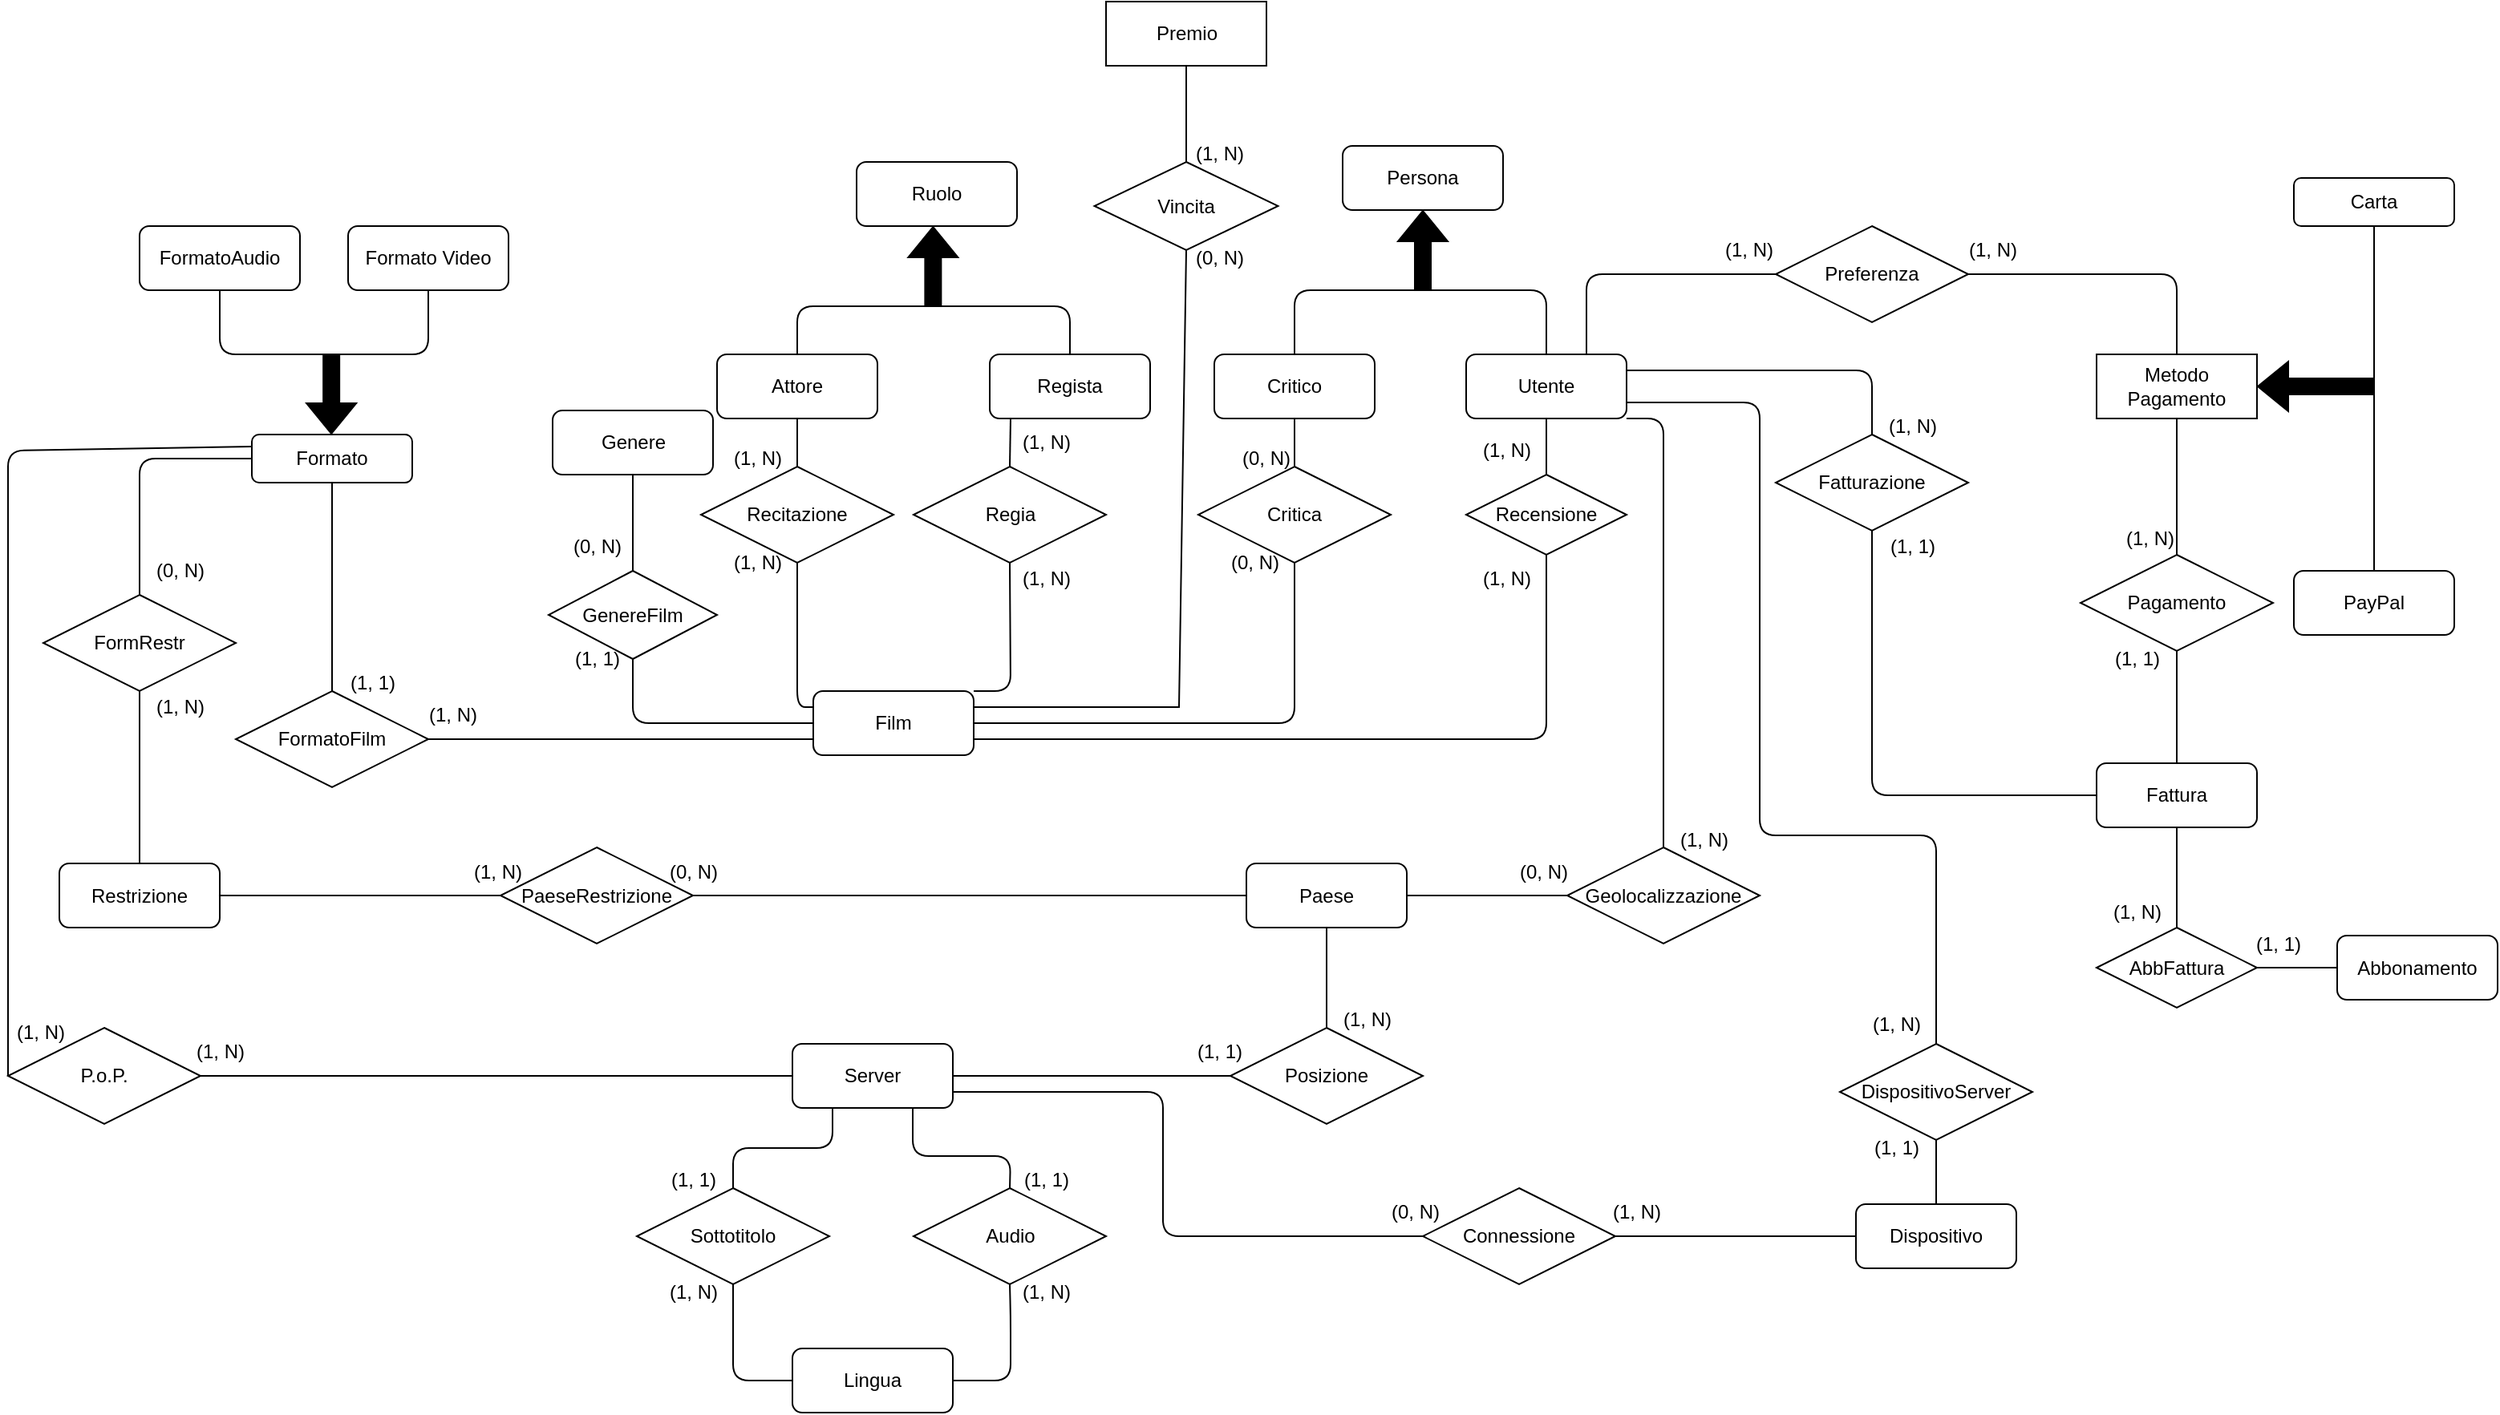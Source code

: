 <mxfile version="22.0.6" type="google">
  <diagram id="R2lEEEUBdFMjLlhIrx00" name="Page-1">
    <mxGraphModel dx="1400" dy="775" grid="1" gridSize="10" guides="1" tooltips="1" connect="1" arrows="1" fold="1" page="1" pageScale="1" pageWidth="1654" pageHeight="1169" math="0" shadow="0" extFonts="Permanent Marker^https://fonts.googleapis.com/css?family=Permanent+Marker">
      <root>
        <mxCell id="0" />
        <mxCell id="1" parent="0" />
        <mxCell id="l1qlM_hG5PVcN0XE2cs9-1" value="Film" style="whiteSpace=wrap;html=1;align=center;rounded=1;" parent="1" vertex="1">
          <mxGeometry x="542" y="490" width="100" height="40" as="geometry" />
        </mxCell>
        <mxCell id="lc_thMG3hRJmn10JfuWX-1" value="Genere" style="whiteSpace=wrap;html=1;align=center;rounded=1;" parent="1" vertex="1">
          <mxGeometry x="379.5" y="315" width="100" height="40" as="geometry" />
        </mxCell>
        <mxCell id="l1qlM_hG5PVcN0XE2cs9-2" value="Ruolo" style="whiteSpace=wrap;html=1;align=center;rounded=1;" parent="1" vertex="1">
          <mxGeometry x="569" y="160" width="100" height="40" as="geometry" />
        </mxCell>
        <mxCell id="PAqqVsTEMDmfQBmjxhDG-13" style="edgeStyle=orthogonalEdgeStyle;rounded=1;orthogonalLoop=1;jettySize=auto;html=1;exitX=1;exitY=1;exitDx=0;exitDy=0;endArrow=none;endFill=0;entryX=0.5;entryY=0;entryDx=0;entryDy=0;" edge="1" parent="1" source="lc_thMG3hRJmn10JfuWX-2" target="l1qlM_hG5PVcN0XE2cs9-43">
          <mxGeometry relative="1" as="geometry">
            <Array as="points">
              <mxPoint x="1072" y="320" />
            </Array>
          </mxGeometry>
        </mxCell>
        <mxCell id="PAqqVsTEMDmfQBmjxhDG-17" style="edgeStyle=orthogonalEdgeStyle;rounded=1;orthogonalLoop=1;jettySize=auto;html=1;exitX=1;exitY=0.75;exitDx=0;exitDy=0;entryX=0.5;entryY=0;entryDx=0;entryDy=0;endArrow=none;endFill=0;" edge="1" parent="1" source="lc_thMG3hRJmn10JfuWX-2" target="a_6csDNS0PU0sw6D-ZlP-71">
          <mxGeometry relative="1" as="geometry">
            <Array as="points">
              <mxPoint x="1132" y="310" />
              <mxPoint x="1132" y="580" />
              <mxPoint x="1242" y="580" />
            </Array>
          </mxGeometry>
        </mxCell>
        <mxCell id="lc_thMG3hRJmn10JfuWX-2" value="Utente" style="whiteSpace=wrap;html=1;align=center;rounded=1;direction=east;" parent="1" vertex="1">
          <mxGeometry x="949" y="280" width="100" height="40" as="geometry" />
        </mxCell>
        <mxCell id="l1qlM_hG5PVcN0XE2cs9-3" value="Paese" style="whiteSpace=wrap;html=1;align=center;rounded=1;" parent="1" vertex="1">
          <mxGeometry x="812" y="597.5" width="100" height="40" as="geometry" />
        </mxCell>
        <mxCell id="l1qlM_hG5PVcN0XE2cs9-4" value="Lingua" style="whiteSpace=wrap;html=1;align=center;rounded=1;" parent="1" vertex="1">
          <mxGeometry x="529" y="900" width="100" height="40" as="geometry" />
        </mxCell>
        <mxCell id="PAqqVsTEMDmfQBmjxhDG-23" style="edgeStyle=orthogonalEdgeStyle;rounded=1;orthogonalLoop=1;jettySize=auto;html=1;exitX=0.25;exitY=1;exitDx=0;exitDy=0;entryX=0.5;entryY=0;entryDx=0;entryDy=0;endArrow=none;endFill=0;" edge="1" parent="1" source="lc_thMG3hRJmn10JfuWX-3" target="a_6csDNS0PU0sw6D-ZlP-58">
          <mxGeometry relative="1" as="geometry" />
        </mxCell>
        <mxCell id="lc_thMG3hRJmn10JfuWX-3" value="Server" style="whiteSpace=wrap;html=1;align=center;rounded=1;" parent="1" vertex="1">
          <mxGeometry x="529" y="710" width="100" height="40" as="geometry" />
        </mxCell>
        <mxCell id="lc_thMG3hRJmn10JfuWX-6" value="Restrizione" style="whiteSpace=wrap;html=1;align=center;rounded=1;" parent="1" vertex="1">
          <mxGeometry x="72" y="597.5" width="100" height="40" as="geometry" />
        </mxCell>
        <mxCell id="l1qlM_hG5PVcN0XE2cs9-5" value="Dispositivo&lt;br&gt;" style="whiteSpace=wrap;html=1;align=center;rounded=1;" parent="1" vertex="1">
          <mxGeometry x="1192" y="810" width="100" height="40" as="geometry" />
        </mxCell>
        <mxCell id="l1qlM_hG5PVcN0XE2cs9-6" value="Abbonamento" style="whiteSpace=wrap;html=1;align=center;rounded=1;" parent="1" vertex="1">
          <mxGeometry x="1492" y="642.5" width="100" height="40" as="geometry" />
        </mxCell>
        <mxCell id="lc_thMG3hRJmn10JfuWX-5" value="Formato" style="whiteSpace=wrap;html=1;align=center;rounded=1;" parent="1" vertex="1">
          <mxGeometry x="192" y="330" width="100" height="30" as="geometry" />
        </mxCell>
        <mxCell id="lc_thMG3hRJmn10JfuWX-9" value="Metodo Pagamento&lt;br&gt;" style="whiteSpace=wrap;html=1;align=center;direction=east;" parent="1" vertex="1">
          <mxGeometry x="1342" y="280" width="100" height="40" as="geometry" />
        </mxCell>
        <mxCell id="l1qlM_hG5PVcN0XE2cs9-7" value="PayPal" style="whiteSpace=wrap;html=1;align=center;direction=east;rounded=1;" parent="1" vertex="1">
          <mxGeometry x="1465" y="415" width="100" height="40" as="geometry" />
        </mxCell>
        <mxCell id="lc_thMG3hRJmn10JfuWX-10" value="Carta" style="whiteSpace=wrap;html=1;align=center;direction=east;rounded=1;" parent="1" vertex="1">
          <mxGeometry x="1465" y="170" width="100" height="30" as="geometry" />
        </mxCell>
        <mxCell id="l1qlM_hG5PVcN0XE2cs9-8" value="Attore" style="whiteSpace=wrap;html=1;align=center;rounded=1;" parent="1" vertex="1">
          <mxGeometry x="482" y="280" width="100" height="40" as="geometry" />
        </mxCell>
        <mxCell id="l1qlM_hG5PVcN0XE2cs9-9" value="Regista" style="whiteSpace=wrap;html=1;align=center;rounded=1;" parent="1" vertex="1">
          <mxGeometry x="652" y="280" width="100" height="40" as="geometry" />
        </mxCell>
        <mxCell id="l1qlM_hG5PVcN0XE2cs9-10" value="" style="endArrow=none;html=1;rounded=1;entryX=0.5;entryY=0;entryDx=0;entryDy=0;" parent="1" target="l1qlM_hG5PVcN0XE2cs9-9" edge="1">
          <mxGeometry width="50" height="50" relative="1" as="geometry">
            <mxPoint x="532" y="280" as="sourcePoint" />
            <mxPoint x="702" y="280" as="targetPoint" />
            <Array as="points">
              <mxPoint x="532" y="250" />
              <mxPoint x="612" y="250" />
              <mxPoint x="702" y="250" />
            </Array>
          </mxGeometry>
        </mxCell>
        <mxCell id="l1qlM_hG5PVcN0XE2cs9-11" value="" style="shape=flexArrow;endArrow=classic;html=1;rounded=0;fillColor=#000000;" parent="1" edge="1">
          <mxGeometry width="50" height="50" relative="1" as="geometry">
            <mxPoint x="616.69" y="250" as="sourcePoint" />
            <mxPoint x="616.69" y="200" as="targetPoint" />
          </mxGeometry>
        </mxCell>
        <mxCell id="lc_thMG3hRJmn10JfuWX-23" value="" style="shape=flexArrow;endArrow=classic;html=1;rounded=0;fillColor=#000000;entryX=1;entryY=0.5;entryDx=0;entryDy=0;" parent="1" target="lc_thMG3hRJmn10JfuWX-9" edge="1">
          <mxGeometry width="50" height="50" relative="1" as="geometry">
            <mxPoint x="1515" y="300" as="sourcePoint" />
            <mxPoint x="1515" y="255" as="targetPoint" />
            <Array as="points" />
          </mxGeometry>
        </mxCell>
        <mxCell id="lc_thMG3hRJmn10JfuWX-24" value="FormatoAudio" style="whiteSpace=wrap;html=1;align=center;rounded=1;" parent="1" vertex="1">
          <mxGeometry x="122" y="200" width="100" height="40" as="geometry" />
        </mxCell>
        <mxCell id="l1qlM_hG5PVcN0XE2cs9-14" value="Formato Video" style="whiteSpace=wrap;html=1;align=center;rounded=1;" parent="1" vertex="1">
          <mxGeometry x="252" y="200" width="100" height="40" as="geometry" />
        </mxCell>
        <mxCell id="lc_thMG3hRJmn10JfuWX-29" value="" style="shape=flexArrow;endArrow=classic;html=1;rounded=0;fillColor=#000000;" parent="1" edge="1">
          <mxGeometry width="50" height="50" relative="1" as="geometry">
            <mxPoint x="241.58" y="280" as="sourcePoint" />
            <mxPoint x="241.58" y="330" as="targetPoint" />
          </mxGeometry>
        </mxCell>
        <mxCell id="l1qlM_hG5PVcN0XE2cs9-16" value="" style="endArrow=none;html=1;rounded=1;exitX=0.5;exitY=1;exitDx=0;exitDy=0;" parent="1" edge="1">
          <mxGeometry width="50" height="50" relative="1" as="geometry">
            <mxPoint x="302" y="240" as="sourcePoint" />
            <mxPoint x="172" y="240" as="targetPoint" />
            <Array as="points">
              <mxPoint x="302" y="280" />
              <mxPoint x="232" y="280" />
              <mxPoint x="172" y="280" />
            </Array>
          </mxGeometry>
        </mxCell>
        <mxCell id="l1qlM_hG5PVcN0XE2cs9-19" value="" style="endArrow=none;html=1;rounded=1;exitX=0.5;exitY=0;exitDx=0;exitDy=0;entryX=0.5;entryY=0;entryDx=0;entryDy=0;" parent="1" source="l1qlM_hG5PVcN0XE2cs9-18" target="lc_thMG3hRJmn10JfuWX-2" edge="1">
          <mxGeometry width="50" height="50" relative="1" as="geometry">
            <mxPoint x="852" y="260" as="sourcePoint" />
            <mxPoint x="902" y="210" as="targetPoint" />
            <Array as="points">
              <mxPoint x="842" y="240" />
              <mxPoint x="932" y="240" />
              <mxPoint x="999" y="240" />
            </Array>
          </mxGeometry>
        </mxCell>
        <mxCell id="l1qlM_hG5PVcN0XE2cs9-18" value="Critico" style="whiteSpace=wrap;html=1;align=center;rounded=1;direction=east;" parent="1" vertex="1">
          <mxGeometry x="792" y="280" width="100" height="40" as="geometry" />
        </mxCell>
        <mxCell id="l1qlM_hG5PVcN0XE2cs9-20" value="" style="shape=flexArrow;endArrow=classic;html=1;rounded=0;fillColor=#000000;" parent="1" edge="1">
          <mxGeometry width="50" height="50" relative="1" as="geometry">
            <mxPoint x="922" y="240" as="sourcePoint" />
            <mxPoint x="922" y="190" as="targetPoint" />
          </mxGeometry>
        </mxCell>
        <mxCell id="a_6csDNS0PU0sw6D-ZlP-1" value="Persona" style="whiteSpace=wrap;html=1;align=center;rounded=1;direction=east;" parent="1" vertex="1">
          <mxGeometry x="872" y="150" width="100" height="40" as="geometry" />
        </mxCell>
        <mxCell id="l1qlM_hG5PVcN0XE2cs9-21" value="Recitazione" style="shape=rhombus;perimeter=rhombusPerimeter;whiteSpace=wrap;html=1;align=center;" parent="1" vertex="1">
          <mxGeometry x="472" y="350" width="120" height="60" as="geometry" />
        </mxCell>
        <mxCell id="a_6csDNS0PU0sw6D-ZlP-5" value="Preferenza" style="shape=rhombus;perimeter=rhombusPerimeter;whiteSpace=wrap;html=1;align=center;" parent="1" vertex="1">
          <mxGeometry x="1142" y="200" width="120" height="60" as="geometry" />
        </mxCell>
        <mxCell id="a_6csDNS0PU0sw6D-ZlP-10" value="" style="endArrow=none;html=1;rounded=0;exitX=0.5;exitY=0;exitDx=0;exitDy=0;entryX=0.5;entryY=1;entryDx=0;entryDy=0;" parent="1" source="l1qlM_hG5PVcN0XE2cs9-7" target="lc_thMG3hRJmn10JfuWX-10" edge="1">
          <mxGeometry width="50" height="50" relative="1" as="geometry">
            <mxPoint x="1285" y="145" as="sourcePoint" />
            <mxPoint x="1575" y="185" as="targetPoint" />
            <Array as="points" />
          </mxGeometry>
        </mxCell>
        <mxCell id="a_6csDNS0PU0sw6D-ZlP-17" value="Pagamento&lt;br&gt;" style="shape=rhombus;perimeter=rhombusPerimeter;whiteSpace=wrap;html=1;align=center;" parent="1" vertex="1">
          <mxGeometry x="1332" y="405" width="120" height="60" as="geometry" />
        </mxCell>
        <mxCell id="a_6csDNS0PU0sw6D-ZlP-16" value="Fatturazione" style="shape=rhombus;perimeter=rhombusPerimeter;whiteSpace=wrap;html=1;align=center;" parent="1" vertex="1">
          <mxGeometry x="1142" y="330" width="120" height="60" as="geometry" />
        </mxCell>
        <mxCell id="l1qlM_hG5PVcN0XE2cs9-30" value="(1, N)" style="text;html=1;align=center;verticalAlign=middle;resizable=0;points=[];autosize=1;strokeColor=none;fillColor=none;" parent="1" vertex="1">
          <mxGeometry x="662" y="405" width="50" height="30" as="geometry" />
        </mxCell>
        <mxCell id="l1qlM_hG5PVcN0XE2cs9-31" value="Regia" style="shape=rhombus;perimeter=rhombusPerimeter;whiteSpace=wrap;html=1;align=center;" parent="1" vertex="1">
          <mxGeometry x="604.5" y="350" width="120" height="60" as="geometry" />
        </mxCell>
        <mxCell id="l1qlM_hG5PVcN0XE2cs9-32" value="" style="endArrow=none;html=1;rounded=1;entryX=0.126;entryY=1.014;entryDx=0;entryDy=0;exitX=0.5;exitY=0;exitDx=0;exitDy=0;entryPerimeter=0;" parent="1" source="l1qlM_hG5PVcN0XE2cs9-31" target="l1qlM_hG5PVcN0XE2cs9-9" edge="1">
          <mxGeometry relative="1" as="geometry">
            <mxPoint x="572" y="364.58" as="sourcePoint" />
            <mxPoint x="732" y="364.58" as="targetPoint" />
            <Array as="points">
              <mxPoint x="665" y="320" />
            </Array>
          </mxGeometry>
        </mxCell>
        <mxCell id="l1qlM_hG5PVcN0XE2cs9-33" value="" style="endArrow=none;html=1;rounded=1;exitX=1;exitY=0;exitDx=0;exitDy=0;entryX=0.5;entryY=1;entryDx=0;entryDy=0;" parent="1" source="l1qlM_hG5PVcN0XE2cs9-1" target="l1qlM_hG5PVcN0XE2cs9-31" edge="1">
          <mxGeometry relative="1" as="geometry">
            <mxPoint x="702" y="520" as="sourcePoint" />
            <mxPoint x="862" y="520" as="targetPoint" />
            <Array as="points">
              <mxPoint x="665" y="490" />
            </Array>
          </mxGeometry>
        </mxCell>
        <mxCell id="l1qlM_hG5PVcN0XE2cs9-35" value="(1, N)" style="text;html=1;align=center;verticalAlign=middle;resizable=0;points=[];autosize=1;strokeColor=none;fillColor=none;" parent="1" vertex="1">
          <mxGeometry x="482" y="395" width="50" height="30" as="geometry" />
        </mxCell>
        <mxCell id="l1qlM_hG5PVcN0XE2cs9-34" value="(1, N)" style="text;html=1;align=center;verticalAlign=middle;resizable=0;points=[];autosize=1;strokeColor=none;fillColor=none;" parent="1" vertex="1">
          <mxGeometry x="662" y="320" width="50" height="30" as="geometry" />
        </mxCell>
        <mxCell id="PAqqVsTEMDmfQBmjxhDG-11" style="edgeStyle=orthogonalEdgeStyle;rounded=1;orthogonalLoop=1;jettySize=auto;html=1;exitX=0.5;exitY=1;exitDx=0;exitDy=0;entryX=0;entryY=0.5;entryDx=0;entryDy=0;endArrow=none;endFill=0;" edge="1" parent="1" source="a_6csDNS0PU0sw6D-ZlP-41" target="l1qlM_hG5PVcN0XE2cs9-1">
          <mxGeometry relative="1" as="geometry" />
        </mxCell>
        <mxCell id="a_6csDNS0PU0sw6D-ZlP-41" value="GenereFilm" style="shape=rhombus;perimeter=rhombusPerimeter;whiteSpace=wrap;html=1;align=center;" parent="1" vertex="1">
          <mxGeometry x="377" y="415" width="105" height="55" as="geometry" />
        </mxCell>
        <mxCell id="a_6csDNS0PU0sw6D-ZlP-44" value="(1, 1)" style="text;html=1;align=center;verticalAlign=middle;resizable=0;points=[];autosize=1;strokeColor=none;fillColor=none;" parent="1" vertex="1">
          <mxGeometry x="382" y="455" width="50" height="30" as="geometry" />
        </mxCell>
        <mxCell id="a_6csDNS0PU0sw6D-ZlP-48" value="FormatoFilm" style="shape=rhombus;perimeter=rhombusPerimeter;whiteSpace=wrap;html=1;align=center;" parent="1" vertex="1">
          <mxGeometry x="182" y="490" width="120" height="60" as="geometry" />
        </mxCell>
        <mxCell id="a_6csDNS0PU0sw6D-ZlP-50" value="" style="endArrow=none;html=1;rounded=0;entryX=0;entryY=0.75;entryDx=0;entryDy=0;exitX=1;exitY=0.5;exitDx=0;exitDy=0;" parent="1" source="a_6csDNS0PU0sw6D-ZlP-48" target="l1qlM_hG5PVcN0XE2cs9-1" edge="1">
          <mxGeometry relative="1" as="geometry">
            <mxPoint x="352" y="570" as="sourcePoint" />
            <mxPoint x="512" y="570" as="targetPoint" />
          </mxGeometry>
        </mxCell>
        <mxCell id="a_6csDNS0PU0sw6D-ZlP-51" value="(1, 1)" style="text;html=1;align=center;verticalAlign=middle;resizable=0;points=[];autosize=1;strokeColor=none;fillColor=none;" parent="1" vertex="1">
          <mxGeometry x="242" y="470" width="50" height="30" as="geometry" />
        </mxCell>
        <mxCell id="a_6csDNS0PU0sw6D-ZlP-52" value="(1, N)" style="text;html=1;align=center;verticalAlign=middle;resizable=0;points=[];autosize=1;strokeColor=none;fillColor=none;" parent="1" vertex="1">
          <mxGeometry x="292" y="490" width="50" height="30" as="geometry" />
        </mxCell>
        <mxCell id="l1qlM_hG5PVcN0XE2cs9-38" value="" style="endArrow=none;html=1;rounded=0;entryX=0;entryY=0.5;entryDx=0;entryDy=0;exitX=1;exitY=0.5;exitDx=0;exitDy=0;" parent="1" source="l1qlM_hG5PVcN0XE2cs9-37" target="l1qlM_hG5PVcN0XE2cs9-6" edge="1">
          <mxGeometry relative="1" as="geometry">
            <mxPoint x="1115" y="565" as="sourcePoint" />
            <mxPoint x="1275" y="565" as="targetPoint" />
            <Array as="points" />
          </mxGeometry>
        </mxCell>
        <mxCell id="l1qlM_hG5PVcN0XE2cs9-37" value="AbbFattura" style="shape=rhombus;perimeter=rhombusPerimeter;whiteSpace=wrap;html=1;align=center;" parent="1" vertex="1">
          <mxGeometry x="1342" y="637.5" width="100" height="50" as="geometry" />
        </mxCell>
        <mxCell id="a_6csDNS0PU0sw6D-ZlP-54" value="" style="endArrow=none;html=1;rounded=0;exitX=0.5;exitY=0;exitDx=0;exitDy=0;entryX=0.5;entryY=1;entryDx=0;entryDy=0;" parent="1" source="a_6csDNS0PU0sw6D-ZlP-41" target="lc_thMG3hRJmn10JfuWX-1" edge="1">
          <mxGeometry relative="1" as="geometry">
            <mxPoint x="382" y="807.5" as="sourcePoint" />
            <mxPoint x="542" y="807.5" as="targetPoint" />
            <Array as="points" />
          </mxGeometry>
        </mxCell>
        <mxCell id="a_6csDNS0PU0sw6D-ZlP-56" value="Audio" style="shape=rhombus;perimeter=rhombusPerimeter;whiteSpace=wrap;html=1;align=center;" parent="1" vertex="1">
          <mxGeometry x="604.5" y="800" width="120" height="60" as="geometry" />
        </mxCell>
        <mxCell id="a_6csDNS0PU0sw6D-ZlP-58" value="Sottotitolo" style="shape=rhombus;perimeter=rhombusPerimeter;whiteSpace=wrap;html=1;align=center;" parent="1" vertex="1">
          <mxGeometry x="432" y="800" width="120" height="60" as="geometry" />
        </mxCell>
        <mxCell id="l1qlM_hG5PVcN0XE2cs9-43" value="Geolocalizzazione" style="shape=rhombus;perimeter=rhombusPerimeter;whiteSpace=wrap;html=1;align=center;" parent="1" vertex="1">
          <mxGeometry x="1012" y="587.5" width="120" height="60" as="geometry" />
        </mxCell>
        <mxCell id="a_6csDNS0PU0sw6D-ZlP-68" value="" style="endArrow=none;html=1;rounded=0;exitX=1;exitY=0.5;exitDx=0;exitDy=0;entryX=0;entryY=0.5;entryDx=0;entryDy=0;" parent="1" source="lc_thMG3hRJmn10JfuWX-3" target="a_6csDNS0PU0sw6D-ZlP-69" edge="1">
          <mxGeometry relative="1" as="geometry">
            <mxPoint x="252" y="860" as="sourcePoint" />
            <mxPoint x="402" y="830" as="targetPoint" />
          </mxGeometry>
        </mxCell>
        <mxCell id="a_6csDNS0PU0sw6D-ZlP-69" value="Posizione" style="shape=rhombus;perimeter=rhombusPerimeter;whiteSpace=wrap;html=1;align=center;" parent="1" vertex="1">
          <mxGeometry x="802" y="700" width="120" height="60" as="geometry" />
        </mxCell>
        <mxCell id="PAqqVsTEMDmfQBmjxhDG-18" style="edgeStyle=orthogonalEdgeStyle;rounded=0;orthogonalLoop=1;jettySize=auto;html=1;exitX=0.5;exitY=1;exitDx=0;exitDy=0;entryX=0.5;entryY=0;entryDx=0;entryDy=0;endArrow=none;endFill=0;" edge="1" parent="1" source="a_6csDNS0PU0sw6D-ZlP-71" target="l1qlM_hG5PVcN0XE2cs9-5">
          <mxGeometry relative="1" as="geometry" />
        </mxCell>
        <mxCell id="a_6csDNS0PU0sw6D-ZlP-71" value="DispositivoServer" style="shape=rhombus;perimeter=rhombusPerimeter;whiteSpace=wrap;html=1;align=center;" parent="1" vertex="1">
          <mxGeometry x="1182" y="710" width="120" height="60" as="geometry" />
        </mxCell>
        <mxCell id="a_6csDNS0PU0sw6D-ZlP-78" value="PaeseRestrizione" style="shape=rhombus;perimeter=rhombusPerimeter;whiteSpace=wrap;html=1;align=center;" parent="1" vertex="1">
          <mxGeometry x="347" y="587.5" width="120" height="60" as="geometry" />
        </mxCell>
        <mxCell id="a_6csDNS0PU0sw6D-ZlP-80" value="" style="endArrow=none;html=1;rounded=0;entryX=0;entryY=0.5;entryDx=0;entryDy=0;exitX=1;exitY=0.5;exitDx=0;exitDy=0;" parent="1" source="lc_thMG3hRJmn10JfuWX-6" target="a_6csDNS0PU0sw6D-ZlP-78" edge="1">
          <mxGeometry relative="1" as="geometry">
            <mxPoint x="122" y="940" as="sourcePoint" />
            <mxPoint x="282" y="940" as="targetPoint" />
          </mxGeometry>
        </mxCell>
        <mxCell id="a_6csDNS0PU0sw6D-ZlP-81" value="FormRestr" style="shape=rhombus;perimeter=rhombusPerimeter;whiteSpace=wrap;html=1;align=center;" parent="1" vertex="1">
          <mxGeometry x="62" y="430" width="120" height="60" as="geometry" />
        </mxCell>
        <mxCell id="PAqqVsTEMDmfQBmjxhDG-2" style="edgeStyle=orthogonalEdgeStyle;rounded=1;orthogonalLoop=1;jettySize=auto;html=1;exitX=0.5;exitY=1;exitDx=0;exitDy=0;entryX=1;entryY=0.5;entryDx=0;entryDy=0;endArrow=none;endFill=0;" edge="1" parent="1" source="l1qlM_hG5PVcN0XE2cs9-52" target="l1qlM_hG5PVcN0XE2cs9-1">
          <mxGeometry relative="1" as="geometry" />
        </mxCell>
        <mxCell id="l1qlM_hG5PVcN0XE2cs9-52" value="Critica" style="shape=rhombus;perimeter=rhombusPerimeter;whiteSpace=wrap;html=1;align=center;direction=east;" parent="1" vertex="1">
          <mxGeometry x="782" y="350" width="120" height="60" as="geometry" />
        </mxCell>
        <mxCell id="l1qlM_hG5PVcN0XE2cs9-55" value="(0, N)" style="text;html=1;align=center;verticalAlign=middle;resizable=0;points=[];autosize=1;strokeColor=none;fillColor=none;" parent="1" vertex="1">
          <mxGeometry x="792" y="395" width="50" height="30" as="geometry" />
        </mxCell>
        <mxCell id="a_6csDNS0PU0sw6D-ZlP-82" value="" style="endArrow=none;html=1;rounded=0;exitX=0.5;exitY=0;exitDx=0;exitDy=0;entryX=0.5;entryY=1;entryDx=0;entryDy=0;" parent="1" source="lc_thMG3hRJmn10JfuWX-6" target="a_6csDNS0PU0sw6D-ZlP-81" edge="1">
          <mxGeometry relative="1" as="geometry">
            <mxPoint x="162" y="440" as="sourcePoint" />
            <mxPoint x="322" y="440" as="targetPoint" />
          </mxGeometry>
        </mxCell>
        <mxCell id="a_6csDNS0PU0sw6D-ZlP-86" value="" style="endArrow=none;html=1;rounded=1;exitX=0.5;exitY=0;exitDx=0;exitDy=0;entryX=0;entryY=0.5;entryDx=0;entryDy=0;" parent="1" source="a_6csDNS0PU0sw6D-ZlP-81" target="lc_thMG3hRJmn10JfuWX-5" edge="1">
          <mxGeometry relative="1" as="geometry">
            <mxPoint x="152" y="670" as="sourcePoint" />
            <mxPoint x="312" y="670" as="targetPoint" />
            <Array as="points">
              <mxPoint x="122" y="345" />
            </Array>
          </mxGeometry>
        </mxCell>
        <mxCell id="PAqqVsTEMDmfQBmjxhDG-1" value="" style="endArrow=none;html=1;rounded=0;entryX=0.5;entryY=0;entryDx=0;entryDy=0;exitX=0.5;exitY=1;exitDx=0;exitDy=0;" edge="1" parent="1" source="l1qlM_hG5PVcN0XE2cs9-18" target="l1qlM_hG5PVcN0XE2cs9-52">
          <mxGeometry width="50" height="50" relative="1" as="geometry">
            <mxPoint x="792" y="370" as="sourcePoint" />
            <mxPoint x="842" y="320" as="targetPoint" />
          </mxGeometry>
        </mxCell>
        <mxCell id="PAqqVsTEMDmfQBmjxhDG-3" value="" style="endArrow=none;html=1;rounded=1;entryX=0.75;entryY=0;entryDx=0;entryDy=0;exitX=0;exitY=0.5;exitDx=0;exitDy=0;" edge="1" parent="1" source="a_6csDNS0PU0sw6D-ZlP-5" target="lc_thMG3hRJmn10JfuWX-2">
          <mxGeometry width="50" height="50" relative="1" as="geometry">
            <mxPoint x="1012" y="380" as="sourcePoint" />
            <mxPoint x="1062" y="330" as="targetPoint" />
            <Array as="points">
              <mxPoint x="1024" y="230" />
            </Array>
          </mxGeometry>
        </mxCell>
        <mxCell id="PAqqVsTEMDmfQBmjxhDG-4" value="" style="endArrow=none;html=1;rounded=1;entryX=1;entryY=0.5;entryDx=0;entryDy=0;exitX=0.5;exitY=0;exitDx=0;exitDy=0;" edge="1" parent="1" source="lc_thMG3hRJmn10JfuWX-9" target="a_6csDNS0PU0sw6D-ZlP-5">
          <mxGeometry width="50" height="50" relative="1" as="geometry">
            <mxPoint x="1012" y="380" as="sourcePoint" />
            <mxPoint x="1062" y="330" as="targetPoint" />
            <Array as="points">
              <mxPoint x="1392" y="230" />
            </Array>
          </mxGeometry>
        </mxCell>
        <mxCell id="PAqqVsTEMDmfQBmjxhDG-6" value="Recensione" style="shape=rhombus;perimeter=rhombusPerimeter;whiteSpace=wrap;html=1;align=center;" vertex="1" parent="1">
          <mxGeometry x="949" y="355" width="100" height="50" as="geometry" />
        </mxCell>
        <mxCell id="76W873bkZ4WT25iF2PZ7-3" value="" style="endArrow=none;html=1;rounded=0;entryX=0.5;entryY=1;entryDx=0;entryDy=0;exitX=0.5;exitY=0;exitDx=0;exitDy=0;" edge="1" parent="1" source="a_6csDNS0PU0sw6D-ZlP-17" target="lc_thMG3hRJmn10JfuWX-9">
          <mxGeometry width="50" height="50" relative="1" as="geometry">
            <mxPoint x="1122" y="480" as="sourcePoint" />
            <mxPoint x="1172" y="430" as="targetPoint" />
          </mxGeometry>
        </mxCell>
        <mxCell id="76W873bkZ4WT25iF2PZ7-4" value="Fattura&lt;br&gt;" style="whiteSpace=wrap;html=1;align=center;rounded=1;" vertex="1" parent="1">
          <mxGeometry x="1342" y="535" width="100" height="40" as="geometry" />
        </mxCell>
        <mxCell id="76W873bkZ4WT25iF2PZ7-2" value="" style="endArrow=none;html=1;rounded=0;entryX=0.5;entryY=0;entryDx=0;entryDy=0;exitX=0.5;exitY=1;exitDx=0;exitDy=0;" edge="1" parent="1" source="a_6csDNS0PU0sw6D-ZlP-17" target="76W873bkZ4WT25iF2PZ7-4">
          <mxGeometry relative="1" as="geometry">
            <mxPoint x="1062" y="450" as="sourcePoint" />
            <mxPoint x="1222" y="450" as="targetPoint" />
          </mxGeometry>
        </mxCell>
        <mxCell id="PAqqVsTEMDmfQBmjxhDG-7" value="" style="endArrow=none;html=1;rounded=1;entryX=0.5;entryY=1;entryDx=0;entryDy=0;exitX=1;exitY=0.75;exitDx=0;exitDy=0;" edge="1" parent="1" source="l1qlM_hG5PVcN0XE2cs9-1" target="PAqqVsTEMDmfQBmjxhDG-6">
          <mxGeometry width="50" height="50" relative="1" as="geometry">
            <mxPoint x="682" y="560" as="sourcePoint" />
            <mxPoint x="982" y="440" as="targetPoint" />
            <Array as="points">
              <mxPoint x="999" y="520" />
            </Array>
          </mxGeometry>
        </mxCell>
        <mxCell id="l1qlM_hG5PVcN0XE2cs9-26" value="(1, N)" style="text;html=1;align=center;verticalAlign=middle;resizable=0;points=[];autosize=1;strokeColor=none;fillColor=none;" parent="1" vertex="1">
          <mxGeometry x="482" y="330" width="50" height="30" as="geometry" />
        </mxCell>
        <mxCell id="PAqqVsTEMDmfQBmjxhDG-8" value="" style="endArrow=none;html=1;rounded=0;entryX=0.5;entryY=1;entryDx=0;entryDy=0;exitX=0.5;exitY=0;exitDx=0;exitDy=0;" edge="1" parent="1" source="l1qlM_hG5PVcN0XE2cs9-21" target="l1qlM_hG5PVcN0XE2cs9-8">
          <mxGeometry width="50" height="50" relative="1" as="geometry">
            <mxPoint x="472" y="420" as="sourcePoint" />
            <mxPoint x="522" y="370" as="targetPoint" />
          </mxGeometry>
        </mxCell>
        <mxCell id="PAqqVsTEMDmfQBmjxhDG-9" value="" style="endArrow=none;html=1;rounded=1;entryX=0.5;entryY=1;entryDx=0;entryDy=0;exitX=0;exitY=0.25;exitDx=0;exitDy=0;" edge="1" parent="1" source="l1qlM_hG5PVcN0XE2cs9-1" target="l1qlM_hG5PVcN0XE2cs9-21">
          <mxGeometry width="50" height="50" relative="1" as="geometry">
            <mxPoint x="532" y="510" as="sourcePoint" />
            <mxPoint x="532" y="415" as="targetPoint" />
            <Array as="points">
              <mxPoint x="532" y="500" />
            </Array>
          </mxGeometry>
        </mxCell>
        <mxCell id="76W873bkZ4WT25iF2PZ7-5" value="" style="endArrow=none;html=1;rounded=0;entryX=0.5;entryY=1;entryDx=0;entryDy=0;exitX=0.5;exitY=0;exitDx=0;exitDy=0;" edge="1" parent="1" source="l1qlM_hG5PVcN0XE2cs9-37" target="76W873bkZ4WT25iF2PZ7-4">
          <mxGeometry width="50" height="50" relative="1" as="geometry">
            <mxPoint x="1182" y="590" as="sourcePoint" />
            <mxPoint x="1232" y="540" as="targetPoint" />
          </mxGeometry>
        </mxCell>
        <mxCell id="76W873bkZ4WT25iF2PZ7-6" value="" style="endArrow=none;html=1;rounded=1;entryX=1;entryY=0.25;entryDx=0;entryDy=0;exitX=0.5;exitY=0;exitDx=0;exitDy=0;" edge="1" parent="1" source="a_6csDNS0PU0sw6D-ZlP-16" target="lc_thMG3hRJmn10JfuWX-2">
          <mxGeometry width="50" height="50" relative="1" as="geometry">
            <mxPoint x="1022" y="460" as="sourcePoint" />
            <mxPoint x="1072" y="410" as="targetPoint" />
            <Array as="points">
              <mxPoint x="1202" y="290" />
            </Array>
          </mxGeometry>
        </mxCell>
        <mxCell id="76W873bkZ4WT25iF2PZ7-7" value="" style="endArrow=none;html=1;rounded=1;entryX=0.5;entryY=1;entryDx=0;entryDy=0;exitX=0;exitY=0.5;exitDx=0;exitDy=0;" edge="1" parent="1" source="76W873bkZ4WT25iF2PZ7-4" target="a_6csDNS0PU0sw6D-ZlP-16">
          <mxGeometry width="50" height="50" relative="1" as="geometry">
            <mxPoint x="1062" y="510" as="sourcePoint" />
            <mxPoint x="1112" y="460" as="targetPoint" />
            <Array as="points">
              <mxPoint x="1202" y="555" />
            </Array>
          </mxGeometry>
        </mxCell>
        <mxCell id="PAqqVsTEMDmfQBmjxhDG-10" value="(0, N)" style="text;html=1;align=center;verticalAlign=middle;resizable=0;points=[];autosize=1;strokeColor=none;fillColor=none;" vertex="1" parent="1">
          <mxGeometry x="799" y="330" width="50" height="30" as="geometry" />
        </mxCell>
        <mxCell id="76W873bkZ4WT25iF2PZ7-8" value="(1, N)" style="text;html=1;align=center;verticalAlign=middle;resizable=0;points=[];autosize=1;strokeColor=none;fillColor=none;" vertex="1" parent="1">
          <mxGeometry x="1100" y="200" width="50" height="30" as="geometry" />
        </mxCell>
        <mxCell id="76W873bkZ4WT25iF2PZ7-9" value="(1, N)" style="text;html=1;align=center;verticalAlign=middle;resizable=0;points=[];autosize=1;strokeColor=none;fillColor=none;" vertex="1" parent="1">
          <mxGeometry x="1252" y="200" width="50" height="30" as="geometry" />
        </mxCell>
        <mxCell id="76W873bkZ4WT25iF2PZ7-10" value="(1, N)" style="text;html=1;align=center;verticalAlign=middle;resizable=0;points=[];autosize=1;strokeColor=none;fillColor=none;" vertex="1" parent="1">
          <mxGeometry x="1350" y="380" width="50" height="30" as="geometry" />
        </mxCell>
        <mxCell id="76W873bkZ4WT25iF2PZ7-11" value="(1, 1)" style="text;html=1;align=center;verticalAlign=middle;resizable=0;points=[];autosize=1;strokeColor=none;fillColor=none;" vertex="1" parent="1">
          <mxGeometry x="1342" y="455" width="50" height="30" as="geometry" />
        </mxCell>
        <mxCell id="PAqqVsTEMDmfQBmjxhDG-12" value="(0, N)" style="text;html=1;align=center;verticalAlign=middle;resizable=0;points=[];autosize=1;strokeColor=none;fillColor=none;" vertex="1" parent="1">
          <mxGeometry x="382" y="385" width="50" height="30" as="geometry" />
        </mxCell>
        <mxCell id="76W873bkZ4WT25iF2PZ7-12" value="(1, N)" style="text;html=1;align=center;verticalAlign=middle;resizable=0;points=[];autosize=1;strokeColor=none;fillColor=none;" vertex="1" parent="1">
          <mxGeometry x="1342" y="612.5" width="50" height="30" as="geometry" />
        </mxCell>
        <mxCell id="76W873bkZ4WT25iF2PZ7-13" value="(1, 1)" style="text;html=1;align=center;verticalAlign=middle;resizable=0;points=[];autosize=1;strokeColor=none;fillColor=none;" vertex="1" parent="1">
          <mxGeometry x="1430" y="632.5" width="50" height="30" as="geometry" />
        </mxCell>
        <mxCell id="76W873bkZ4WT25iF2PZ7-16" value="(1, N)" style="text;html=1;align=center;verticalAlign=middle;resizable=0;points=[];autosize=1;strokeColor=none;fillColor=none;" vertex="1" parent="1">
          <mxGeometry x="949" y="405" width="50" height="30" as="geometry" />
        </mxCell>
        <mxCell id="76W873bkZ4WT25iF2PZ7-18" value="" style="endArrow=none;html=1;rounded=0;entryX=0.5;entryY=1;entryDx=0;entryDy=0;exitX=0.5;exitY=0;exitDx=0;exitDy=0;" edge="1" parent="1" source="PAqqVsTEMDmfQBmjxhDG-6" target="lc_thMG3hRJmn10JfuWX-2">
          <mxGeometry width="50" height="50" relative="1" as="geometry">
            <mxPoint x="892" y="560" as="sourcePoint" />
            <mxPoint x="942" y="510" as="targetPoint" />
          </mxGeometry>
        </mxCell>
        <mxCell id="76W873bkZ4WT25iF2PZ7-19" value="(1, N)" style="text;html=1;align=center;verticalAlign=middle;resizable=0;points=[];autosize=1;strokeColor=none;fillColor=none;" vertex="1" parent="1">
          <mxGeometry x="949" y="325" width="50" height="30" as="geometry" />
        </mxCell>
        <mxCell id="PAqqVsTEMDmfQBmjxhDG-14" value="" style="endArrow=none;html=1;rounded=0;entryX=0;entryY=0.5;entryDx=0;entryDy=0;exitX=1;exitY=0.5;exitDx=0;exitDy=0;" edge="1" parent="1" source="l1qlM_hG5PVcN0XE2cs9-3" target="l1qlM_hG5PVcN0XE2cs9-43">
          <mxGeometry width="50" height="50" relative="1" as="geometry">
            <mxPoint x="1032" y="750" as="sourcePoint" />
            <mxPoint x="1082" y="700" as="targetPoint" />
          </mxGeometry>
        </mxCell>
        <mxCell id="76W873bkZ4WT25iF2PZ7-20" value="" style="endArrow=none;html=1;rounded=0;entryX=0.5;entryY=1;entryDx=0;entryDy=0;exitX=0.5;exitY=0;exitDx=0;exitDy=0;" edge="1" parent="1" source="a_6csDNS0PU0sw6D-ZlP-48" target="lc_thMG3hRJmn10JfuWX-5">
          <mxGeometry width="50" height="50" relative="1" as="geometry">
            <mxPoint x="217" y="490" as="sourcePoint" />
            <mxPoint x="267" y="440" as="targetPoint" />
          </mxGeometry>
        </mxCell>
        <mxCell id="PAqqVsTEMDmfQBmjxhDG-16" value="(0, N)" style="text;html=1;align=center;verticalAlign=middle;resizable=0;points=[];autosize=1;strokeColor=none;fillColor=none;" vertex="1" parent="1">
          <mxGeometry x="972" y="587.5" width="50" height="30" as="geometry" />
        </mxCell>
        <mxCell id="PAqqVsTEMDmfQBmjxhDG-19" value="(1, N)" style="text;html=1;align=center;verticalAlign=middle;resizable=0;points=[];autosize=1;strokeColor=none;fillColor=none;" vertex="1" parent="1">
          <mxGeometry x="1192" y="682.5" width="50" height="30" as="geometry" />
        </mxCell>
        <mxCell id="PAqqVsTEMDmfQBmjxhDG-20" value="(1, 1)" style="text;html=1;align=center;verticalAlign=middle;resizable=0;points=[];autosize=1;strokeColor=none;fillColor=none;" vertex="1" parent="1">
          <mxGeometry x="1192" y="760" width="50" height="30" as="geometry" />
        </mxCell>
        <mxCell id="76W873bkZ4WT25iF2PZ7-22" value="" style="endArrow=none;html=1;rounded=0;entryX=0;entryY=0.5;entryDx=0;entryDy=0;exitX=1;exitY=0.5;exitDx=0;exitDy=0;" edge="1" parent="1" source="a_6csDNS0PU0sw6D-ZlP-78" target="l1qlM_hG5PVcN0XE2cs9-3">
          <mxGeometry width="50" height="50" relative="1" as="geometry">
            <mxPoint x="482" y="630" as="sourcePoint" />
            <mxPoint x="832" y="570" as="targetPoint" />
          </mxGeometry>
        </mxCell>
        <mxCell id="PAqqVsTEMDmfQBmjxhDG-21" value="(1, 1)" style="text;html=1;align=center;verticalAlign=middle;resizable=0;points=[];autosize=1;strokeColor=none;fillColor=none;" vertex="1" parent="1">
          <mxGeometry x="1202" y="385" width="50" height="30" as="geometry" />
        </mxCell>
        <mxCell id="PAqqVsTEMDmfQBmjxhDG-22" value="(1, N)" style="text;html=1;align=center;verticalAlign=middle;resizable=0;points=[];autosize=1;strokeColor=none;fillColor=none;" vertex="1" parent="1">
          <mxGeometry x="1202" y="310" width="50" height="30" as="geometry" />
        </mxCell>
        <mxCell id="PAqqVsTEMDmfQBmjxhDG-15" value="(1, N)" style="text;html=1;align=center;verticalAlign=middle;resizable=0;points=[];autosize=1;strokeColor=none;fillColor=none;" vertex="1" parent="1">
          <mxGeometry x="1072" y="567.5" width="50" height="30" as="geometry" />
        </mxCell>
        <mxCell id="76W873bkZ4WT25iF2PZ7-23" value="" style="endArrow=none;html=1;rounded=0;entryX=0.5;entryY=1;entryDx=0;entryDy=0;exitX=0.5;exitY=0;exitDx=0;exitDy=0;" edge="1" parent="1" source="a_6csDNS0PU0sw6D-ZlP-69" target="l1qlM_hG5PVcN0XE2cs9-3">
          <mxGeometry width="50" height="50" relative="1" as="geometry">
            <mxPoint x="802" y="810" as="sourcePoint" />
            <mxPoint x="852" y="760" as="targetPoint" />
          </mxGeometry>
        </mxCell>
        <mxCell id="76W873bkZ4WT25iF2PZ7-24" value="" style="endArrow=none;html=1;rounded=1;entryX=0.75;entryY=1;entryDx=0;entryDy=0;exitX=0.5;exitY=0;exitDx=0;exitDy=0;" edge="1" parent="1" source="a_6csDNS0PU0sw6D-ZlP-56" target="lc_thMG3hRJmn10JfuWX-3">
          <mxGeometry width="50" height="50" relative="1" as="geometry">
            <mxPoint x="412" y="780" as="sourcePoint" />
            <mxPoint x="462" y="730" as="targetPoint" />
            <Array as="points">
              <mxPoint x="665" y="780" />
              <mxPoint x="604" y="780" />
            </Array>
          </mxGeometry>
        </mxCell>
        <mxCell id="76W873bkZ4WT25iF2PZ7-25" value="" style="endArrow=none;html=1;rounded=1;entryX=0.5;entryY=1;entryDx=0;entryDy=0;exitX=1;exitY=0.5;exitDx=0;exitDy=0;" edge="1" parent="1" source="l1qlM_hG5PVcN0XE2cs9-4" target="a_6csDNS0PU0sw6D-ZlP-56">
          <mxGeometry width="50" height="50" relative="1" as="geometry">
            <mxPoint x="512" y="830" as="sourcePoint" />
            <mxPoint x="562" y="780" as="targetPoint" />
            <Array as="points">
              <mxPoint x="665" y="920" />
              <mxPoint x="665" y="880" />
            </Array>
          </mxGeometry>
        </mxCell>
        <mxCell id="PAqqVsTEMDmfQBmjxhDG-24" value="" style="endArrow=none;html=1;rounded=1;entryX=0.5;entryY=1;entryDx=0;entryDy=0;exitX=0;exitY=0.5;exitDx=0;exitDy=0;" edge="1" parent="1" source="l1qlM_hG5PVcN0XE2cs9-4" target="a_6csDNS0PU0sw6D-ZlP-58">
          <mxGeometry width="50" height="50" relative="1" as="geometry">
            <mxPoint x="382" y="930" as="sourcePoint" />
            <mxPoint x="432" y="880" as="targetPoint" />
            <Array as="points">
              <mxPoint x="492" y="920" />
            </Array>
          </mxGeometry>
        </mxCell>
        <mxCell id="PAqqVsTEMDmfQBmjxhDG-25" value="(1, 1)" style="text;html=1;align=center;verticalAlign=middle;resizable=0;points=[];autosize=1;strokeColor=none;fillColor=none;" vertex="1" parent="1">
          <mxGeometry x="442" y="780" width="50" height="30" as="geometry" />
        </mxCell>
        <mxCell id="PAqqVsTEMDmfQBmjxhDG-26" value="(1, N)" style="text;html=1;align=center;verticalAlign=middle;resizable=0;points=[];autosize=1;strokeColor=none;fillColor=none;" vertex="1" parent="1">
          <mxGeometry x="442" y="850" width="50" height="30" as="geometry" />
        </mxCell>
        <mxCell id="76W873bkZ4WT25iF2PZ7-27" value="(1, N)" style="text;html=1;align=center;verticalAlign=middle;resizable=0;points=[];autosize=1;strokeColor=none;fillColor=none;" vertex="1" parent="1">
          <mxGeometry x="662" y="850" width="50" height="30" as="geometry" />
        </mxCell>
        <mxCell id="76W873bkZ4WT25iF2PZ7-28" value="(1, 1)" style="text;html=1;align=center;verticalAlign=middle;resizable=0;points=[];autosize=1;strokeColor=none;fillColor=none;" vertex="1" parent="1">
          <mxGeometry x="662" y="780" width="50" height="30" as="geometry" />
        </mxCell>
        <mxCell id="PAqqVsTEMDmfQBmjxhDG-27" value="(0, N)" style="text;html=1;align=center;verticalAlign=middle;resizable=0;points=[];autosize=1;strokeColor=none;fillColor=none;" vertex="1" parent="1">
          <mxGeometry x="442" y="587.5" width="50" height="30" as="geometry" />
        </mxCell>
        <mxCell id="PAqqVsTEMDmfQBmjxhDG-28" value="(1, N)" style="text;html=1;align=center;verticalAlign=middle;resizable=0;points=[];autosize=1;strokeColor=none;fillColor=none;" vertex="1" parent="1">
          <mxGeometry x="320" y="587.5" width="50" height="30" as="geometry" />
        </mxCell>
        <mxCell id="PAqqVsTEMDmfQBmjxhDG-30" value="Connessione" style="shape=rhombus;perimeter=rhombusPerimeter;whiteSpace=wrap;html=1;align=center;" vertex="1" parent="1">
          <mxGeometry x="922" y="800" width="120" height="60" as="geometry" />
        </mxCell>
        <mxCell id="PAqqVsTEMDmfQBmjxhDG-31" value="" style="endArrow=none;html=1;rounded=1;entryX=0;entryY=0.5;entryDx=0;entryDy=0;exitX=1;exitY=0.75;exitDx=0;exitDy=0;" edge="1" parent="1" source="lc_thMG3hRJmn10JfuWX-3" target="PAqqVsTEMDmfQBmjxhDG-30">
          <mxGeometry width="50" height="50" relative="1" as="geometry">
            <mxPoint x="827" y="870" as="sourcePoint" />
            <mxPoint x="877" y="820" as="targetPoint" />
            <Array as="points">
              <mxPoint x="760" y="740" />
              <mxPoint x="760" y="830" />
            </Array>
          </mxGeometry>
        </mxCell>
        <mxCell id="PAqqVsTEMDmfQBmjxhDG-32" value="" style="endArrow=none;html=1;rounded=0;exitX=1;exitY=0.5;exitDx=0;exitDy=0;entryX=0;entryY=0.5;entryDx=0;entryDy=0;" edge="1" parent="1" source="PAqqVsTEMDmfQBmjxhDG-30" target="l1qlM_hG5PVcN0XE2cs9-5">
          <mxGeometry width="50" height="50" relative="1" as="geometry">
            <mxPoint x="1060" y="820" as="sourcePoint" />
            <mxPoint x="1110" y="770" as="targetPoint" />
          </mxGeometry>
        </mxCell>
        <mxCell id="PAqqVsTEMDmfQBmjxhDG-33" value="(0, N)" style="text;html=1;align=center;verticalAlign=middle;resizable=0;points=[];autosize=1;strokeColor=none;fillColor=none;" vertex="1" parent="1">
          <mxGeometry x="892" y="800" width="50" height="30" as="geometry" />
        </mxCell>
        <mxCell id="PAqqVsTEMDmfQBmjxhDG-34" value="(1, N)" style="text;html=1;align=center;verticalAlign=middle;resizable=0;points=[];autosize=1;strokeColor=none;fillColor=none;" vertex="1" parent="1">
          <mxGeometry x="1030" y="800" width="50" height="30" as="geometry" />
        </mxCell>
        <mxCell id="3goZI-bj5xCnPwmELsUS-1" value="(0, N)" style="text;html=1;align=center;verticalAlign=middle;resizable=0;points=[];autosize=1;strokeColor=none;fillColor=none;" vertex="1" parent="1">
          <mxGeometry x="122" y="400" width="50" height="30" as="geometry" />
        </mxCell>
        <mxCell id="3goZI-bj5xCnPwmELsUS-2" value="(1, N)" style="text;html=1;align=center;verticalAlign=middle;resizable=0;points=[];autosize=1;strokeColor=none;fillColor=none;" vertex="1" parent="1">
          <mxGeometry x="122" y="485" width="50" height="30" as="geometry" />
        </mxCell>
        <mxCell id="3goZI-bj5xCnPwmELsUS-3" value="P.o.P." style="shape=rhombus;perimeter=rhombusPerimeter;whiteSpace=wrap;html=1;align=center;" vertex="1" parent="1">
          <mxGeometry x="40" y="700" width="120" height="60" as="geometry" />
        </mxCell>
        <mxCell id="PAqqVsTEMDmfQBmjxhDG-35" value="" style="endArrow=none;html=1;rounded=1;entryX=0;entryY=0.25;entryDx=0;entryDy=0;exitX=0;exitY=0.5;exitDx=0;exitDy=0;" edge="1" parent="1" source="3goZI-bj5xCnPwmELsUS-3" target="lc_thMG3hRJmn10JfuWX-5">
          <mxGeometry width="50" height="50" relative="1" as="geometry">
            <mxPoint x="40" y="340" as="sourcePoint" />
            <mxPoint x="90" y="330" as="targetPoint" />
            <Array as="points">
              <mxPoint x="40" y="340" />
            </Array>
          </mxGeometry>
        </mxCell>
        <mxCell id="3goZI-bj5xCnPwmELsUS-5" value="" style="endArrow=none;html=1;rounded=0;entryX=0;entryY=0.5;entryDx=0;entryDy=0;exitX=1;exitY=0.5;exitDx=0;exitDy=0;" edge="1" parent="1" source="3goZI-bj5xCnPwmELsUS-3" target="lc_thMG3hRJmn10JfuWX-3">
          <mxGeometry width="50" height="50" relative="1" as="geometry">
            <mxPoint x="460" y="590" as="sourcePoint" />
            <mxPoint x="510" y="540" as="targetPoint" />
          </mxGeometry>
        </mxCell>
        <mxCell id="PAqqVsTEMDmfQBmjxhDG-36" value="(1, N)" style="text;html=1;align=center;verticalAlign=middle;resizable=0;points=[];autosize=1;strokeColor=none;fillColor=none;" vertex="1" parent="1">
          <mxGeometry x="147" y="700" width="50" height="30" as="geometry" />
        </mxCell>
        <mxCell id="PAqqVsTEMDmfQBmjxhDG-37" value="(1, N)" style="text;html=1;align=center;verticalAlign=middle;resizable=0;points=[];autosize=1;strokeColor=none;fillColor=none;" vertex="1" parent="1">
          <mxGeometry x="35" y="687.5" width="50" height="30" as="geometry" />
        </mxCell>
        <mxCell id="PAqqVsTEMDmfQBmjxhDG-38" value="(1, N)" style="text;html=1;align=center;verticalAlign=middle;resizable=0;points=[];autosize=1;strokeColor=none;fillColor=none;" vertex="1" parent="1">
          <mxGeometry x="862" y="680" width="50" height="30" as="geometry" />
        </mxCell>
        <mxCell id="PAqqVsTEMDmfQBmjxhDG-39" value="(1, 1)" style="text;html=1;align=center;verticalAlign=middle;resizable=0;points=[];autosize=1;strokeColor=none;fillColor=none;" vertex="1" parent="1">
          <mxGeometry x="770" y="700" width="50" height="30" as="geometry" />
        </mxCell>
        <mxCell id="PAqqVsTEMDmfQBmjxhDG-40" value="Premio" style="whiteSpace=wrap;html=1;align=center;" vertex="1" parent="1">
          <mxGeometry x="724.5" y="60" width="100" height="40" as="geometry" />
        </mxCell>
        <mxCell id="PAqqVsTEMDmfQBmjxhDG-41" value="Vincita" style="shape=rhombus;perimeter=rhombusPerimeter;whiteSpace=wrap;html=1;align=center;" vertex="1" parent="1">
          <mxGeometry x="717.25" y="160" width="114.5" height="55" as="geometry" />
        </mxCell>
        <mxCell id="PAqqVsTEMDmfQBmjxhDG-42" value="" style="endArrow=none;html=1;rounded=0;entryX=0.5;entryY=1;entryDx=0;entryDy=0;exitX=0.5;exitY=0;exitDx=0;exitDy=0;" edge="1" parent="1" source="PAqqVsTEMDmfQBmjxhDG-41" target="PAqqVsTEMDmfQBmjxhDG-40">
          <mxGeometry width="50" height="50" relative="1" as="geometry">
            <mxPoint x="780" y="140" as="sourcePoint" />
            <mxPoint x="830" y="90" as="targetPoint" />
          </mxGeometry>
        </mxCell>
        <mxCell id="PAqqVsTEMDmfQBmjxhDG-43" value="" style="endArrow=none;html=1;rounded=0;entryX=0.5;entryY=1;entryDx=0;entryDy=0;exitX=1;exitY=0.25;exitDx=0;exitDy=0;" edge="1" parent="1" source="l1qlM_hG5PVcN0XE2cs9-1" target="PAqqVsTEMDmfQBmjxhDG-41">
          <mxGeometry width="50" height="50" relative="1" as="geometry">
            <mxPoint x="780" y="390" as="sourcePoint" />
            <mxPoint x="830" y="340" as="targetPoint" />
            <Array as="points">
              <mxPoint x="770" y="500" />
            </Array>
          </mxGeometry>
        </mxCell>
        <mxCell id="PAqqVsTEMDmfQBmjxhDG-44" value="(1, N)" style="text;html=1;align=center;verticalAlign=middle;resizable=0;points=[];autosize=1;strokeColor=none;fillColor=none;" vertex="1" parent="1">
          <mxGeometry x="770" y="140" width="50" height="30" as="geometry" />
        </mxCell>
        <mxCell id="PAqqVsTEMDmfQBmjxhDG-45" value="(0, N)" style="text;html=1;align=center;verticalAlign=middle;resizable=0;points=[];autosize=1;strokeColor=none;fillColor=none;" vertex="1" parent="1">
          <mxGeometry x="770" y="205" width="50" height="30" as="geometry" />
        </mxCell>
      </root>
    </mxGraphModel>
  </diagram>
</mxfile>

